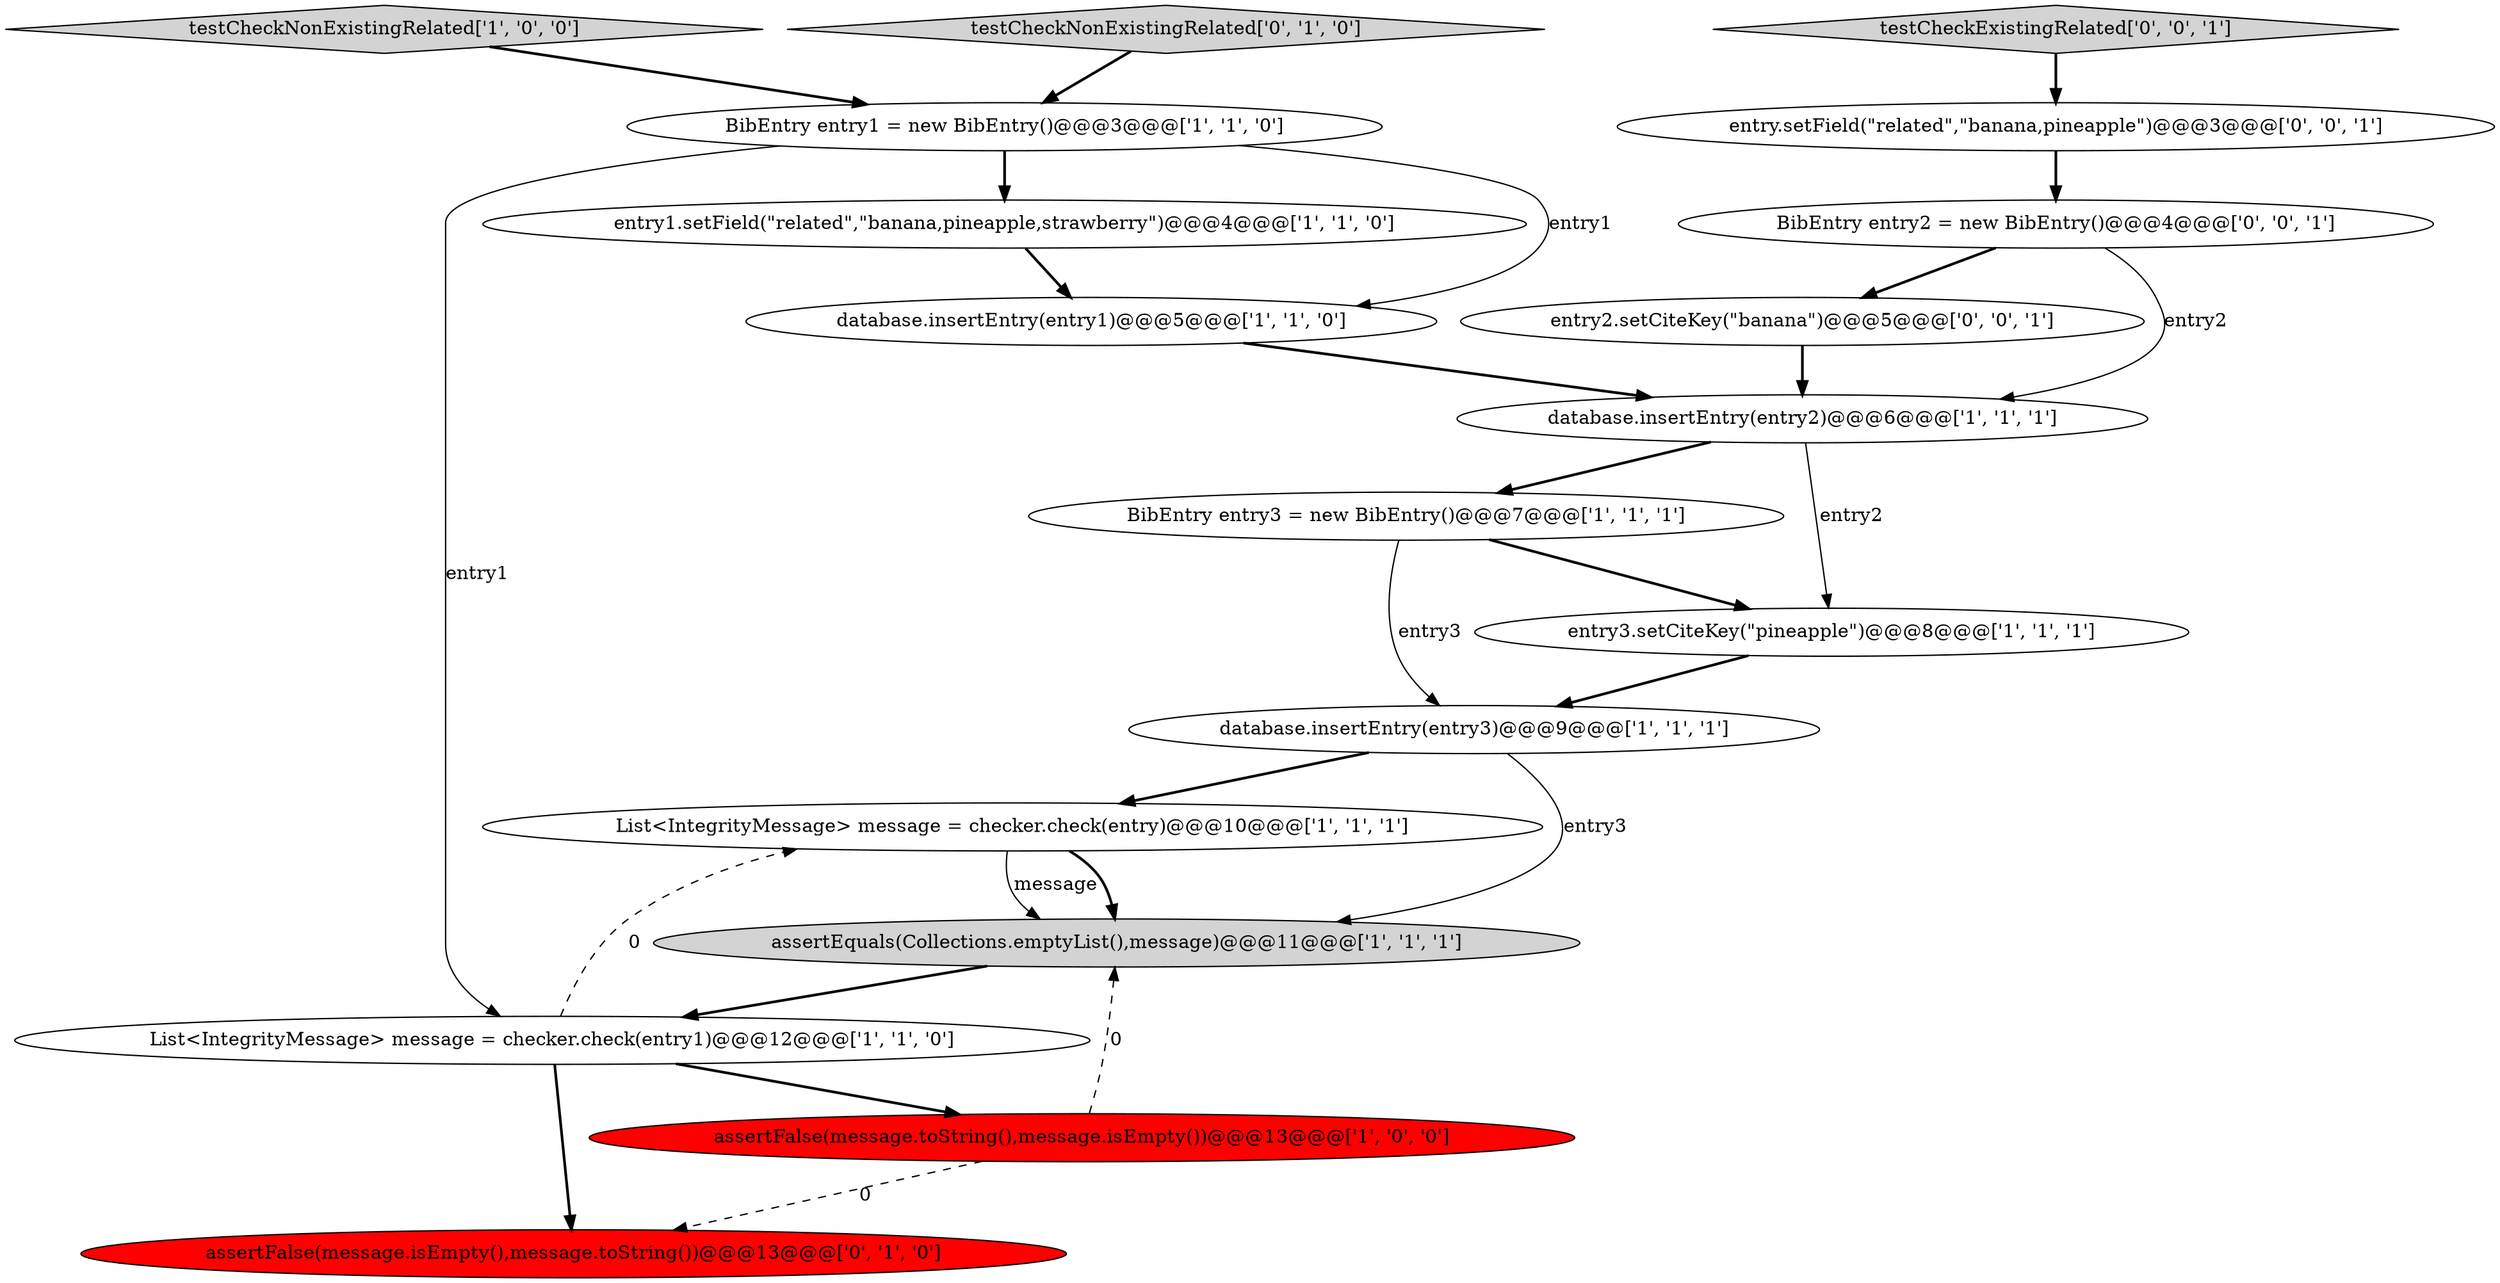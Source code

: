 digraph {
16 [style = filled, label = "BibEntry entry2 = new BibEntry()@@@4@@@['0', '0', '1']", fillcolor = white, shape = ellipse image = "AAA0AAABBB3BBB"];
0 [style = filled, label = "entry3.setCiteKey(\"pineapple\")@@@8@@@['1', '1', '1']", fillcolor = white, shape = ellipse image = "AAA0AAABBB1BBB"];
8 [style = filled, label = "List<IntegrityMessage> message = checker.check(entry)@@@10@@@['1', '1', '1']", fillcolor = white, shape = ellipse image = "AAA0AAABBB1BBB"];
12 [style = filled, label = "testCheckNonExistingRelated['0', '1', '0']", fillcolor = lightgray, shape = diamond image = "AAA0AAABBB2BBB"];
3 [style = filled, label = "BibEntry entry3 = new BibEntry()@@@7@@@['1', '1', '1']", fillcolor = white, shape = ellipse image = "AAA0AAABBB1BBB"];
10 [style = filled, label = "database.insertEntry(entry2)@@@6@@@['1', '1', '1']", fillcolor = white, shape = ellipse image = "AAA0AAABBB1BBB"];
7 [style = filled, label = "List<IntegrityMessage> message = checker.check(entry1)@@@12@@@['1', '1', '0']", fillcolor = white, shape = ellipse image = "AAA0AAABBB1BBB"];
9 [style = filled, label = "database.insertEntry(entry1)@@@5@@@['1', '1', '0']", fillcolor = white, shape = ellipse image = "AAA0AAABBB1BBB"];
15 [style = filled, label = "testCheckExistingRelated['0', '0', '1']", fillcolor = lightgray, shape = diamond image = "AAA0AAABBB3BBB"];
5 [style = filled, label = "BibEntry entry1 = new BibEntry()@@@3@@@['1', '1', '0']", fillcolor = white, shape = ellipse image = "AAA0AAABBB1BBB"];
4 [style = filled, label = "assertFalse(message.toString(),message.isEmpty())@@@13@@@['1', '0', '0']", fillcolor = red, shape = ellipse image = "AAA1AAABBB1BBB"];
11 [style = filled, label = "assertEquals(Collections.emptyList(),message)@@@11@@@['1', '1', '1']", fillcolor = lightgray, shape = ellipse image = "AAA0AAABBB1BBB"];
6 [style = filled, label = "testCheckNonExistingRelated['1', '0', '0']", fillcolor = lightgray, shape = diamond image = "AAA0AAABBB1BBB"];
1 [style = filled, label = "database.insertEntry(entry3)@@@9@@@['1', '1', '1']", fillcolor = white, shape = ellipse image = "AAA0AAABBB1BBB"];
14 [style = filled, label = "entry2.setCiteKey(\"banana\")@@@5@@@['0', '0', '1']", fillcolor = white, shape = ellipse image = "AAA0AAABBB3BBB"];
17 [style = filled, label = "entry.setField(\"related\",\"banana,pineapple\")@@@3@@@['0', '0', '1']", fillcolor = white, shape = ellipse image = "AAA0AAABBB3BBB"];
2 [style = filled, label = "entry1.setField(\"related\",\"banana,pineapple,strawberry\")@@@4@@@['1', '1', '0']", fillcolor = white, shape = ellipse image = "AAA0AAABBB1BBB"];
13 [style = filled, label = "assertFalse(message.isEmpty(),message.toString())@@@13@@@['0', '1', '0']", fillcolor = red, shape = ellipse image = "AAA1AAABBB2BBB"];
7->13 [style = bold, label=""];
1->8 [style = bold, label=""];
12->5 [style = bold, label=""];
5->9 [style = solid, label="entry1"];
7->8 [style = dashed, label="0"];
14->10 [style = bold, label=""];
10->3 [style = bold, label=""];
2->9 [style = bold, label=""];
9->10 [style = bold, label=""];
7->4 [style = bold, label=""];
10->0 [style = solid, label="entry2"];
1->11 [style = solid, label="entry3"];
3->0 [style = bold, label=""];
3->1 [style = solid, label="entry3"];
16->10 [style = solid, label="entry2"];
6->5 [style = bold, label=""];
5->2 [style = bold, label=""];
15->17 [style = bold, label=""];
0->1 [style = bold, label=""];
16->14 [style = bold, label=""];
8->11 [style = solid, label="message"];
4->11 [style = dashed, label="0"];
5->7 [style = solid, label="entry1"];
4->13 [style = dashed, label="0"];
8->11 [style = bold, label=""];
11->7 [style = bold, label=""];
17->16 [style = bold, label=""];
}
